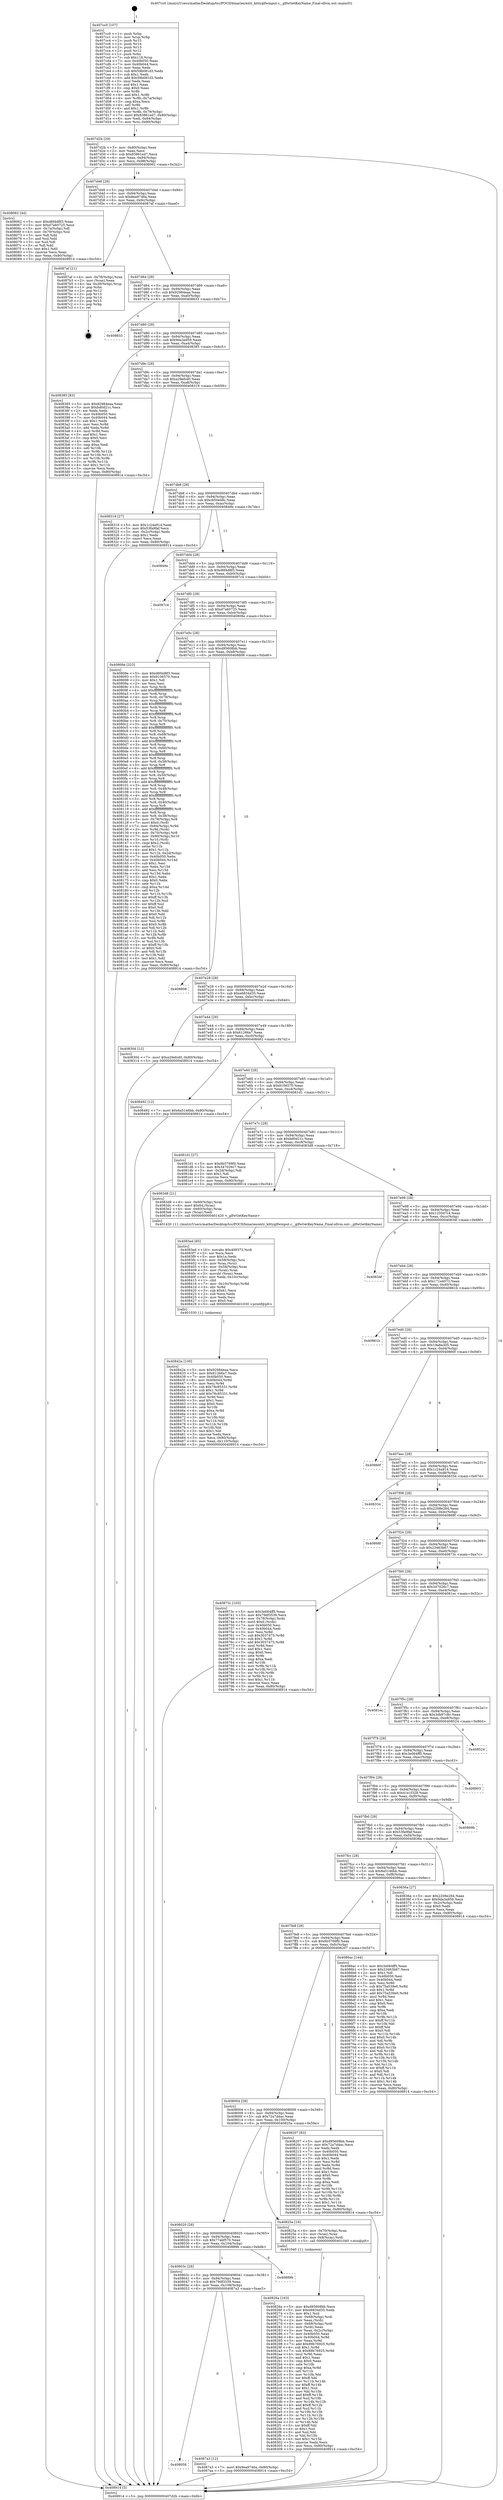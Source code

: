 digraph "0x407cc0" {
  label = "0x407cc0 (/mnt/c/Users/mathe/Desktop/tcc/POCII/binaries/extr_kittyglfwinput.c__glfwGetKeyName_Final-ollvm.out::main(0))"
  labelloc = "t"
  node[shape=record]

  Entry [label="",width=0.3,height=0.3,shape=circle,fillcolor=black,style=filled]
  "0x407d2b" [label="{
     0x407d2b [29]\l
     | [instrs]\l
     &nbsp;&nbsp;0x407d2b \<+3\>: mov -0x80(%rbp),%eax\l
     &nbsp;&nbsp;0x407d2e \<+2\>: mov %eax,%ecx\l
     &nbsp;&nbsp;0x407d30 \<+6\>: sub $0x83861ed7,%ecx\l
     &nbsp;&nbsp;0x407d36 \<+6\>: mov %eax,-0x94(%rbp)\l
     &nbsp;&nbsp;0x407d3c \<+6\>: mov %ecx,-0x98(%rbp)\l
     &nbsp;&nbsp;0x407d42 \<+6\>: je 0000000000408062 \<main+0x3a2\>\l
  }"]
  "0x408062" [label="{
     0x408062 [44]\l
     | [instrs]\l
     &nbsp;&nbsp;0x408062 \<+5\>: mov $0xd6f4d8f3,%eax\l
     &nbsp;&nbsp;0x408067 \<+5\>: mov $0xd7a60725,%ecx\l
     &nbsp;&nbsp;0x40806c \<+3\>: mov -0x7a(%rbp),%dl\l
     &nbsp;&nbsp;0x40806f \<+4\>: mov -0x79(%rbp),%sil\l
     &nbsp;&nbsp;0x408073 \<+3\>: mov %dl,%dil\l
     &nbsp;&nbsp;0x408076 \<+3\>: and %sil,%dil\l
     &nbsp;&nbsp;0x408079 \<+3\>: xor %sil,%dl\l
     &nbsp;&nbsp;0x40807c \<+3\>: or %dl,%dil\l
     &nbsp;&nbsp;0x40807f \<+4\>: test $0x1,%dil\l
     &nbsp;&nbsp;0x408083 \<+3\>: cmovne %ecx,%eax\l
     &nbsp;&nbsp;0x408086 \<+3\>: mov %eax,-0x80(%rbp)\l
     &nbsp;&nbsp;0x408089 \<+5\>: jmp 0000000000408914 \<main+0xc54\>\l
  }"]
  "0x407d48" [label="{
     0x407d48 [28]\l
     | [instrs]\l
     &nbsp;&nbsp;0x407d48 \<+5\>: jmp 0000000000407d4d \<main+0x8d\>\l
     &nbsp;&nbsp;0x407d4d \<+6\>: mov -0x94(%rbp),%eax\l
     &nbsp;&nbsp;0x407d53 \<+5\>: sub $0x8ea9746a,%eax\l
     &nbsp;&nbsp;0x407d58 \<+6\>: mov %eax,-0x9c(%rbp)\l
     &nbsp;&nbsp;0x407d5e \<+6\>: je 00000000004087af \<main+0xaef\>\l
  }"]
  "0x408914" [label="{
     0x408914 [5]\l
     | [instrs]\l
     &nbsp;&nbsp;0x408914 \<+5\>: jmp 0000000000407d2b \<main+0x6b\>\l
  }"]
  "0x407cc0" [label="{
     0x407cc0 [107]\l
     | [instrs]\l
     &nbsp;&nbsp;0x407cc0 \<+1\>: push %rbp\l
     &nbsp;&nbsp;0x407cc1 \<+3\>: mov %rsp,%rbp\l
     &nbsp;&nbsp;0x407cc4 \<+2\>: push %r15\l
     &nbsp;&nbsp;0x407cc6 \<+2\>: push %r14\l
     &nbsp;&nbsp;0x407cc8 \<+2\>: push %r13\l
     &nbsp;&nbsp;0x407cca \<+2\>: push %r12\l
     &nbsp;&nbsp;0x407ccc \<+1\>: push %rbx\l
     &nbsp;&nbsp;0x407ccd \<+7\>: sub $0x118,%rsp\l
     &nbsp;&nbsp;0x407cd4 \<+7\>: mov 0x40b050,%eax\l
     &nbsp;&nbsp;0x407cdb \<+7\>: mov 0x40b044,%ecx\l
     &nbsp;&nbsp;0x407ce2 \<+2\>: mov %eax,%edx\l
     &nbsp;&nbsp;0x407ce4 \<+6\>: sub $0x59b081d3,%edx\l
     &nbsp;&nbsp;0x407cea \<+3\>: sub $0x1,%edx\l
     &nbsp;&nbsp;0x407ced \<+6\>: add $0x59b081d3,%edx\l
     &nbsp;&nbsp;0x407cf3 \<+3\>: imul %edx,%eax\l
     &nbsp;&nbsp;0x407cf6 \<+3\>: and $0x1,%eax\l
     &nbsp;&nbsp;0x407cf9 \<+3\>: cmp $0x0,%eax\l
     &nbsp;&nbsp;0x407cfc \<+4\>: sete %r8b\l
     &nbsp;&nbsp;0x407d00 \<+4\>: and $0x1,%r8b\l
     &nbsp;&nbsp;0x407d04 \<+4\>: mov %r8b,-0x7a(%rbp)\l
     &nbsp;&nbsp;0x407d08 \<+3\>: cmp $0xa,%ecx\l
     &nbsp;&nbsp;0x407d0b \<+4\>: setl %r8b\l
     &nbsp;&nbsp;0x407d0f \<+4\>: and $0x1,%r8b\l
     &nbsp;&nbsp;0x407d13 \<+4\>: mov %r8b,-0x79(%rbp)\l
     &nbsp;&nbsp;0x407d17 \<+7\>: movl $0x83861ed7,-0x80(%rbp)\l
     &nbsp;&nbsp;0x407d1e \<+6\>: mov %edi,-0x84(%rbp)\l
     &nbsp;&nbsp;0x407d24 \<+7\>: mov %rsi,-0x90(%rbp)\l
  }"]
  Exit [label="",width=0.3,height=0.3,shape=circle,fillcolor=black,style=filled,peripheries=2]
  "0x4087af" [label="{
     0x4087af [21]\l
     | [instrs]\l
     &nbsp;&nbsp;0x4087af \<+4\>: mov -0x78(%rbp),%rax\l
     &nbsp;&nbsp;0x4087b3 \<+2\>: mov (%rax),%eax\l
     &nbsp;&nbsp;0x4087b5 \<+4\>: lea -0x28(%rbp),%rsp\l
     &nbsp;&nbsp;0x4087b9 \<+1\>: pop %rbx\l
     &nbsp;&nbsp;0x4087ba \<+2\>: pop %r12\l
     &nbsp;&nbsp;0x4087bc \<+2\>: pop %r13\l
     &nbsp;&nbsp;0x4087be \<+2\>: pop %r14\l
     &nbsp;&nbsp;0x4087c0 \<+2\>: pop %r15\l
     &nbsp;&nbsp;0x4087c2 \<+1\>: pop %rbp\l
     &nbsp;&nbsp;0x4087c3 \<+1\>: ret\l
  }"]
  "0x407d64" [label="{
     0x407d64 [28]\l
     | [instrs]\l
     &nbsp;&nbsp;0x407d64 \<+5\>: jmp 0000000000407d69 \<main+0xa9\>\l
     &nbsp;&nbsp;0x407d69 \<+6\>: mov -0x94(%rbp),%eax\l
     &nbsp;&nbsp;0x407d6f \<+5\>: sub $0x92984eaa,%eax\l
     &nbsp;&nbsp;0x407d74 \<+6\>: mov %eax,-0xa0(%rbp)\l
     &nbsp;&nbsp;0x407d7a \<+6\>: je 0000000000408833 \<main+0xb73\>\l
  }"]
  "0x408058" [label="{
     0x408058\l
  }", style=dashed]
  "0x408833" [label="{
     0x408833\l
  }", style=dashed]
  "0x407d80" [label="{
     0x407d80 [28]\l
     | [instrs]\l
     &nbsp;&nbsp;0x407d80 \<+5\>: jmp 0000000000407d85 \<main+0xc5\>\l
     &nbsp;&nbsp;0x407d85 \<+6\>: mov -0x94(%rbp),%eax\l
     &nbsp;&nbsp;0x407d8b \<+5\>: sub $0x9da3a959,%eax\l
     &nbsp;&nbsp;0x407d90 \<+6\>: mov %eax,-0xa4(%rbp)\l
     &nbsp;&nbsp;0x407d96 \<+6\>: je 0000000000408385 \<main+0x6c5\>\l
  }"]
  "0x4087a3" [label="{
     0x4087a3 [12]\l
     | [instrs]\l
     &nbsp;&nbsp;0x4087a3 \<+7\>: movl $0x8ea9746a,-0x80(%rbp)\l
     &nbsp;&nbsp;0x4087aa \<+5\>: jmp 0000000000408914 \<main+0xc54\>\l
  }"]
  "0x408385" [label="{
     0x408385 [83]\l
     | [instrs]\l
     &nbsp;&nbsp;0x408385 \<+5\>: mov $0x92984eaa,%eax\l
     &nbsp;&nbsp;0x40838a \<+5\>: mov $0xbd0d21c,%ecx\l
     &nbsp;&nbsp;0x40838f \<+2\>: xor %edx,%edx\l
     &nbsp;&nbsp;0x408391 \<+7\>: mov 0x40b050,%esi\l
     &nbsp;&nbsp;0x408398 \<+7\>: mov 0x40b044,%edi\l
     &nbsp;&nbsp;0x40839f \<+3\>: sub $0x1,%edx\l
     &nbsp;&nbsp;0x4083a2 \<+3\>: mov %esi,%r8d\l
     &nbsp;&nbsp;0x4083a5 \<+3\>: add %edx,%r8d\l
     &nbsp;&nbsp;0x4083a8 \<+4\>: imul %r8d,%esi\l
     &nbsp;&nbsp;0x4083ac \<+3\>: and $0x1,%esi\l
     &nbsp;&nbsp;0x4083af \<+3\>: cmp $0x0,%esi\l
     &nbsp;&nbsp;0x4083b2 \<+4\>: sete %r9b\l
     &nbsp;&nbsp;0x4083b6 \<+3\>: cmp $0xa,%edi\l
     &nbsp;&nbsp;0x4083b9 \<+4\>: setl %r10b\l
     &nbsp;&nbsp;0x4083bd \<+3\>: mov %r9b,%r11b\l
     &nbsp;&nbsp;0x4083c0 \<+3\>: and %r10b,%r11b\l
     &nbsp;&nbsp;0x4083c3 \<+3\>: xor %r10b,%r9b\l
     &nbsp;&nbsp;0x4083c6 \<+3\>: or %r9b,%r11b\l
     &nbsp;&nbsp;0x4083c9 \<+4\>: test $0x1,%r11b\l
     &nbsp;&nbsp;0x4083cd \<+3\>: cmovne %ecx,%eax\l
     &nbsp;&nbsp;0x4083d0 \<+3\>: mov %eax,-0x80(%rbp)\l
     &nbsp;&nbsp;0x4083d3 \<+5\>: jmp 0000000000408914 \<main+0xc54\>\l
  }"]
  "0x407d9c" [label="{
     0x407d9c [28]\l
     | [instrs]\l
     &nbsp;&nbsp;0x407d9c \<+5\>: jmp 0000000000407da1 \<main+0xe1\>\l
     &nbsp;&nbsp;0x407da1 \<+6\>: mov -0x94(%rbp),%eax\l
     &nbsp;&nbsp;0x407da7 \<+5\>: sub $0xa29efcd0,%eax\l
     &nbsp;&nbsp;0x407dac \<+6\>: mov %eax,-0xa8(%rbp)\l
     &nbsp;&nbsp;0x407db2 \<+6\>: je 0000000000408319 \<main+0x659\>\l
  }"]
  "0x40803c" [label="{
     0x40803c [28]\l
     | [instrs]\l
     &nbsp;&nbsp;0x40803c \<+5\>: jmp 0000000000408041 \<main+0x381\>\l
     &nbsp;&nbsp;0x408041 \<+6\>: mov -0x94(%rbp),%eax\l
     &nbsp;&nbsp;0x408047 \<+5\>: sub $0x79df3539,%eax\l
     &nbsp;&nbsp;0x40804c \<+6\>: mov %eax,-0x108(%rbp)\l
     &nbsp;&nbsp;0x408052 \<+6\>: je 00000000004087a3 \<main+0xae3\>\l
  }"]
  "0x408319" [label="{
     0x408319 [27]\l
     | [instrs]\l
     &nbsp;&nbsp;0x408319 \<+5\>: mov $0x1c24a914,%eax\l
     &nbsp;&nbsp;0x40831e \<+5\>: mov $0x53fa9faf,%ecx\l
     &nbsp;&nbsp;0x408323 \<+3\>: mov -0x2c(%rbp),%edx\l
     &nbsp;&nbsp;0x408326 \<+3\>: cmp $0x1,%edx\l
     &nbsp;&nbsp;0x408329 \<+3\>: cmovl %ecx,%eax\l
     &nbsp;&nbsp;0x40832c \<+3\>: mov %eax,-0x80(%rbp)\l
     &nbsp;&nbsp;0x40832f \<+5\>: jmp 0000000000408914 \<main+0xc54\>\l
  }"]
  "0x407db8" [label="{
     0x407db8 [28]\l
     | [instrs]\l
     &nbsp;&nbsp;0x407db8 \<+5\>: jmp 0000000000407dbd \<main+0xfd\>\l
     &nbsp;&nbsp;0x407dbd \<+6\>: mov -0x94(%rbp),%eax\l
     &nbsp;&nbsp;0x407dc3 \<+5\>: sub $0xcb50e48c,%eax\l
     &nbsp;&nbsp;0x407dc8 \<+6\>: mov %eax,-0xac(%rbp)\l
     &nbsp;&nbsp;0x407dce \<+6\>: je 000000000040849e \<main+0x7de\>\l
  }"]
  "0x40889b" [label="{
     0x40889b\l
  }", style=dashed]
  "0x40849e" [label="{
     0x40849e\l
  }", style=dashed]
  "0x407dd4" [label="{
     0x407dd4 [28]\l
     | [instrs]\l
     &nbsp;&nbsp;0x407dd4 \<+5\>: jmp 0000000000407dd9 \<main+0x119\>\l
     &nbsp;&nbsp;0x407dd9 \<+6\>: mov -0x94(%rbp),%eax\l
     &nbsp;&nbsp;0x407ddf \<+5\>: sub $0xd6f4d8f3,%eax\l
     &nbsp;&nbsp;0x407de4 \<+6\>: mov %eax,-0xb0(%rbp)\l
     &nbsp;&nbsp;0x407dea \<+6\>: je 00000000004087c4 \<main+0xb04\>\l
  }"]
  "0x40842e" [label="{
     0x40842e [100]\l
     | [instrs]\l
     &nbsp;&nbsp;0x40842e \<+5\>: mov $0x92984eaa,%ecx\l
     &nbsp;&nbsp;0x408433 \<+5\>: mov $0x61266a7,%edx\l
     &nbsp;&nbsp;0x408438 \<+7\>: mov 0x40b050,%esi\l
     &nbsp;&nbsp;0x40843f \<+8\>: mov 0x40b044,%r8d\l
     &nbsp;&nbsp;0x408447 \<+3\>: mov %esi,%r9d\l
     &nbsp;&nbsp;0x40844a \<+7\>: sub $0x78c85331,%r9d\l
     &nbsp;&nbsp;0x408451 \<+4\>: sub $0x1,%r9d\l
     &nbsp;&nbsp;0x408455 \<+7\>: add $0x78c85331,%r9d\l
     &nbsp;&nbsp;0x40845c \<+4\>: imul %r9d,%esi\l
     &nbsp;&nbsp;0x408460 \<+3\>: and $0x1,%esi\l
     &nbsp;&nbsp;0x408463 \<+3\>: cmp $0x0,%esi\l
     &nbsp;&nbsp;0x408466 \<+4\>: sete %r10b\l
     &nbsp;&nbsp;0x40846a \<+4\>: cmp $0xa,%r8d\l
     &nbsp;&nbsp;0x40846e \<+4\>: setl %r11b\l
     &nbsp;&nbsp;0x408472 \<+3\>: mov %r10b,%bl\l
     &nbsp;&nbsp;0x408475 \<+3\>: and %r11b,%bl\l
     &nbsp;&nbsp;0x408478 \<+3\>: xor %r11b,%r10b\l
     &nbsp;&nbsp;0x40847b \<+3\>: or %r10b,%bl\l
     &nbsp;&nbsp;0x40847e \<+3\>: test $0x1,%bl\l
     &nbsp;&nbsp;0x408481 \<+3\>: cmovne %edx,%ecx\l
     &nbsp;&nbsp;0x408484 \<+3\>: mov %ecx,-0x80(%rbp)\l
     &nbsp;&nbsp;0x408487 \<+6\>: mov %eax,-0x110(%rbp)\l
     &nbsp;&nbsp;0x40848d \<+5\>: jmp 0000000000408914 \<main+0xc54\>\l
  }"]
  "0x4087c4" [label="{
     0x4087c4\l
  }", style=dashed]
  "0x407df0" [label="{
     0x407df0 [28]\l
     | [instrs]\l
     &nbsp;&nbsp;0x407df0 \<+5\>: jmp 0000000000407df5 \<main+0x135\>\l
     &nbsp;&nbsp;0x407df5 \<+6\>: mov -0x94(%rbp),%eax\l
     &nbsp;&nbsp;0x407dfb \<+5\>: sub $0xd7a60725,%eax\l
     &nbsp;&nbsp;0x407e00 \<+6\>: mov %eax,-0xb4(%rbp)\l
     &nbsp;&nbsp;0x407e06 \<+6\>: je 000000000040808e \<main+0x3ce\>\l
  }"]
  "0x4083ed" [label="{
     0x4083ed [65]\l
     | [instrs]\l
     &nbsp;&nbsp;0x4083ed \<+10\>: movabs $0x409373,%rdi\l
     &nbsp;&nbsp;0x4083f7 \<+2\>: xor %ecx,%ecx\l
     &nbsp;&nbsp;0x4083f9 \<+5\>: mov $0x1a,%edx\l
     &nbsp;&nbsp;0x4083fe \<+4\>: mov -0x58(%rbp),%rsi\l
     &nbsp;&nbsp;0x408402 \<+3\>: mov %rax,(%rsi)\l
     &nbsp;&nbsp;0x408405 \<+4\>: mov -0x58(%rbp),%rax\l
     &nbsp;&nbsp;0x408409 \<+3\>: mov (%rax),%rax\l
     &nbsp;&nbsp;0x40840c \<+3\>: movsbl (%rax),%eax\l
     &nbsp;&nbsp;0x40840f \<+6\>: mov %edx,-0x10c(%rbp)\l
     &nbsp;&nbsp;0x408415 \<+1\>: cltd\l
     &nbsp;&nbsp;0x408416 \<+7\>: mov -0x10c(%rbp),%r8d\l
     &nbsp;&nbsp;0x40841d \<+3\>: idiv %r8d\l
     &nbsp;&nbsp;0x408420 \<+3\>: sub $0x61,%ecx\l
     &nbsp;&nbsp;0x408423 \<+2\>: sub %ecx,%edx\l
     &nbsp;&nbsp;0x408425 \<+2\>: mov %edx,%esi\l
     &nbsp;&nbsp;0x408427 \<+2\>: mov $0x0,%al\l
     &nbsp;&nbsp;0x408429 \<+5\>: call 0000000000401030 \<printf@plt\>\l
     | [calls]\l
     &nbsp;&nbsp;0x401030 \{1\} (unknown)\l
  }"]
  "0x40808e" [label="{
     0x40808e [323]\l
     | [instrs]\l
     &nbsp;&nbsp;0x40808e \<+5\>: mov $0xd6f4d8f3,%eax\l
     &nbsp;&nbsp;0x408093 \<+5\>: mov $0x9106570,%ecx\l
     &nbsp;&nbsp;0x408098 \<+2\>: mov $0x1,%dl\l
     &nbsp;&nbsp;0x40809a \<+2\>: xor %esi,%esi\l
     &nbsp;&nbsp;0x40809c \<+3\>: mov %rsp,%rdi\l
     &nbsp;&nbsp;0x40809f \<+4\>: add $0xfffffffffffffff0,%rdi\l
     &nbsp;&nbsp;0x4080a3 \<+3\>: mov %rdi,%rsp\l
     &nbsp;&nbsp;0x4080a6 \<+4\>: mov %rdi,-0x78(%rbp)\l
     &nbsp;&nbsp;0x4080aa \<+3\>: mov %rsp,%rdi\l
     &nbsp;&nbsp;0x4080ad \<+4\>: add $0xfffffffffffffff0,%rdi\l
     &nbsp;&nbsp;0x4080b1 \<+3\>: mov %rdi,%rsp\l
     &nbsp;&nbsp;0x4080b4 \<+3\>: mov %rsp,%r8\l
     &nbsp;&nbsp;0x4080b7 \<+4\>: add $0xfffffffffffffff0,%r8\l
     &nbsp;&nbsp;0x4080bb \<+3\>: mov %r8,%rsp\l
     &nbsp;&nbsp;0x4080be \<+4\>: mov %r8,-0x70(%rbp)\l
     &nbsp;&nbsp;0x4080c2 \<+3\>: mov %rsp,%r8\l
     &nbsp;&nbsp;0x4080c5 \<+4\>: add $0xfffffffffffffff0,%r8\l
     &nbsp;&nbsp;0x4080c9 \<+3\>: mov %r8,%rsp\l
     &nbsp;&nbsp;0x4080cc \<+4\>: mov %r8,-0x68(%rbp)\l
     &nbsp;&nbsp;0x4080d0 \<+3\>: mov %rsp,%r8\l
     &nbsp;&nbsp;0x4080d3 \<+4\>: add $0xfffffffffffffff0,%r8\l
     &nbsp;&nbsp;0x4080d7 \<+3\>: mov %r8,%rsp\l
     &nbsp;&nbsp;0x4080da \<+4\>: mov %r8,-0x60(%rbp)\l
     &nbsp;&nbsp;0x4080de \<+3\>: mov %rsp,%r8\l
     &nbsp;&nbsp;0x4080e1 \<+4\>: add $0xfffffffffffffff0,%r8\l
     &nbsp;&nbsp;0x4080e5 \<+3\>: mov %r8,%rsp\l
     &nbsp;&nbsp;0x4080e8 \<+4\>: mov %r8,-0x58(%rbp)\l
     &nbsp;&nbsp;0x4080ec \<+3\>: mov %rsp,%r8\l
     &nbsp;&nbsp;0x4080ef \<+4\>: add $0xfffffffffffffff0,%r8\l
     &nbsp;&nbsp;0x4080f3 \<+3\>: mov %r8,%rsp\l
     &nbsp;&nbsp;0x4080f6 \<+4\>: mov %r8,-0x50(%rbp)\l
     &nbsp;&nbsp;0x4080fa \<+3\>: mov %rsp,%r8\l
     &nbsp;&nbsp;0x4080fd \<+4\>: add $0xfffffffffffffff0,%r8\l
     &nbsp;&nbsp;0x408101 \<+3\>: mov %r8,%rsp\l
     &nbsp;&nbsp;0x408104 \<+4\>: mov %r8,-0x48(%rbp)\l
     &nbsp;&nbsp;0x408108 \<+3\>: mov %rsp,%r8\l
     &nbsp;&nbsp;0x40810b \<+4\>: add $0xfffffffffffffff0,%r8\l
     &nbsp;&nbsp;0x40810f \<+3\>: mov %r8,%rsp\l
     &nbsp;&nbsp;0x408112 \<+4\>: mov %r8,-0x40(%rbp)\l
     &nbsp;&nbsp;0x408116 \<+3\>: mov %rsp,%r8\l
     &nbsp;&nbsp;0x408119 \<+4\>: add $0xfffffffffffffff0,%r8\l
     &nbsp;&nbsp;0x40811d \<+3\>: mov %r8,%rsp\l
     &nbsp;&nbsp;0x408120 \<+4\>: mov %r8,-0x38(%rbp)\l
     &nbsp;&nbsp;0x408124 \<+4\>: mov -0x78(%rbp),%r8\l
     &nbsp;&nbsp;0x408128 \<+7\>: movl $0x0,(%r8)\l
     &nbsp;&nbsp;0x40812f \<+7\>: mov -0x84(%rbp),%r9d\l
     &nbsp;&nbsp;0x408136 \<+3\>: mov %r9d,(%rdi)\l
     &nbsp;&nbsp;0x408139 \<+4\>: mov -0x70(%rbp),%r8\l
     &nbsp;&nbsp;0x40813d \<+7\>: mov -0x90(%rbp),%r10\l
     &nbsp;&nbsp;0x408144 \<+3\>: mov %r10,(%r8)\l
     &nbsp;&nbsp;0x408147 \<+3\>: cmpl $0x2,(%rdi)\l
     &nbsp;&nbsp;0x40814a \<+4\>: setne %r11b\l
     &nbsp;&nbsp;0x40814e \<+4\>: and $0x1,%r11b\l
     &nbsp;&nbsp;0x408152 \<+4\>: mov %r11b,-0x2d(%rbp)\l
     &nbsp;&nbsp;0x408156 \<+7\>: mov 0x40b050,%ebx\l
     &nbsp;&nbsp;0x40815d \<+8\>: mov 0x40b044,%r14d\l
     &nbsp;&nbsp;0x408165 \<+3\>: sub $0x1,%esi\l
     &nbsp;&nbsp;0x408168 \<+3\>: mov %ebx,%r15d\l
     &nbsp;&nbsp;0x40816b \<+3\>: add %esi,%r15d\l
     &nbsp;&nbsp;0x40816e \<+4\>: imul %r15d,%ebx\l
     &nbsp;&nbsp;0x408172 \<+3\>: and $0x1,%ebx\l
     &nbsp;&nbsp;0x408175 \<+3\>: cmp $0x0,%ebx\l
     &nbsp;&nbsp;0x408178 \<+4\>: sete %r11b\l
     &nbsp;&nbsp;0x40817c \<+4\>: cmp $0xa,%r14d\l
     &nbsp;&nbsp;0x408180 \<+4\>: setl %r12b\l
     &nbsp;&nbsp;0x408184 \<+3\>: mov %r11b,%r13b\l
     &nbsp;&nbsp;0x408187 \<+4\>: xor $0xff,%r13b\l
     &nbsp;&nbsp;0x40818b \<+3\>: mov %r12b,%sil\l
     &nbsp;&nbsp;0x40818e \<+4\>: xor $0xff,%sil\l
     &nbsp;&nbsp;0x408192 \<+3\>: xor $0x0,%dl\l
     &nbsp;&nbsp;0x408195 \<+3\>: mov %r13b,%dil\l
     &nbsp;&nbsp;0x408198 \<+4\>: and $0x0,%dil\l
     &nbsp;&nbsp;0x40819c \<+3\>: and %dl,%r11b\l
     &nbsp;&nbsp;0x40819f \<+3\>: mov %sil,%r8b\l
     &nbsp;&nbsp;0x4081a2 \<+4\>: and $0x0,%r8b\l
     &nbsp;&nbsp;0x4081a6 \<+3\>: and %dl,%r12b\l
     &nbsp;&nbsp;0x4081a9 \<+3\>: or %r11b,%dil\l
     &nbsp;&nbsp;0x4081ac \<+3\>: or %r12b,%r8b\l
     &nbsp;&nbsp;0x4081af \<+3\>: xor %r8b,%dil\l
     &nbsp;&nbsp;0x4081b2 \<+3\>: or %sil,%r13b\l
     &nbsp;&nbsp;0x4081b5 \<+4\>: xor $0xff,%r13b\l
     &nbsp;&nbsp;0x4081b9 \<+3\>: or $0x0,%dl\l
     &nbsp;&nbsp;0x4081bc \<+3\>: and %dl,%r13b\l
     &nbsp;&nbsp;0x4081bf \<+3\>: or %r13b,%dil\l
     &nbsp;&nbsp;0x4081c2 \<+4\>: test $0x1,%dil\l
     &nbsp;&nbsp;0x4081c6 \<+3\>: cmovne %ecx,%eax\l
     &nbsp;&nbsp;0x4081c9 \<+3\>: mov %eax,-0x80(%rbp)\l
     &nbsp;&nbsp;0x4081cc \<+5\>: jmp 0000000000408914 \<main+0xc54\>\l
  }"]
  "0x407e0c" [label="{
     0x407e0c [28]\l
     | [instrs]\l
     &nbsp;&nbsp;0x407e0c \<+5\>: jmp 0000000000407e11 \<main+0x151\>\l
     &nbsp;&nbsp;0x407e11 \<+6\>: mov -0x94(%rbp),%eax\l
     &nbsp;&nbsp;0x407e17 \<+5\>: sub $0xd95608bb,%eax\l
     &nbsp;&nbsp;0x407e1c \<+6\>: mov %eax,-0xb8(%rbp)\l
     &nbsp;&nbsp;0x407e22 \<+6\>: je 0000000000408806 \<main+0xb46\>\l
  }"]
  "0x40826a" [label="{
     0x40826a [163]\l
     | [instrs]\l
     &nbsp;&nbsp;0x40826a \<+5\>: mov $0xd95608bb,%ecx\l
     &nbsp;&nbsp;0x40826f \<+5\>: mov $0xe6834d35,%edx\l
     &nbsp;&nbsp;0x408274 \<+3\>: mov $0x1,%sil\l
     &nbsp;&nbsp;0x408277 \<+4\>: mov -0x68(%rbp),%rdi\l
     &nbsp;&nbsp;0x40827b \<+2\>: mov %eax,(%rdi)\l
     &nbsp;&nbsp;0x40827d \<+4\>: mov -0x68(%rbp),%rdi\l
     &nbsp;&nbsp;0x408281 \<+2\>: mov (%rdi),%eax\l
     &nbsp;&nbsp;0x408283 \<+3\>: mov %eax,-0x2c(%rbp)\l
     &nbsp;&nbsp;0x408286 \<+7\>: mov 0x40b050,%eax\l
     &nbsp;&nbsp;0x40828d \<+8\>: mov 0x40b044,%r8d\l
     &nbsp;&nbsp;0x408295 \<+3\>: mov %eax,%r9d\l
     &nbsp;&nbsp;0x408298 \<+7\>: add $0x89b76925,%r9d\l
     &nbsp;&nbsp;0x40829f \<+4\>: sub $0x1,%r9d\l
     &nbsp;&nbsp;0x4082a3 \<+7\>: sub $0x89b76925,%r9d\l
     &nbsp;&nbsp;0x4082aa \<+4\>: imul %r9d,%eax\l
     &nbsp;&nbsp;0x4082ae \<+3\>: and $0x1,%eax\l
     &nbsp;&nbsp;0x4082b1 \<+3\>: cmp $0x0,%eax\l
     &nbsp;&nbsp;0x4082b4 \<+4\>: sete %r10b\l
     &nbsp;&nbsp;0x4082b8 \<+4\>: cmp $0xa,%r8d\l
     &nbsp;&nbsp;0x4082bc \<+4\>: setl %r11b\l
     &nbsp;&nbsp;0x4082c0 \<+3\>: mov %r10b,%bl\l
     &nbsp;&nbsp;0x4082c3 \<+3\>: xor $0xff,%bl\l
     &nbsp;&nbsp;0x4082c6 \<+3\>: mov %r11b,%r14b\l
     &nbsp;&nbsp;0x4082c9 \<+4\>: xor $0xff,%r14b\l
     &nbsp;&nbsp;0x4082cd \<+4\>: xor $0x1,%sil\l
     &nbsp;&nbsp;0x4082d1 \<+3\>: mov %bl,%r15b\l
     &nbsp;&nbsp;0x4082d4 \<+4\>: and $0xff,%r15b\l
     &nbsp;&nbsp;0x4082d8 \<+3\>: and %sil,%r10b\l
     &nbsp;&nbsp;0x4082db \<+3\>: mov %r14b,%r12b\l
     &nbsp;&nbsp;0x4082de \<+4\>: and $0xff,%r12b\l
     &nbsp;&nbsp;0x4082e2 \<+3\>: and %sil,%r11b\l
     &nbsp;&nbsp;0x4082e5 \<+3\>: or %r10b,%r15b\l
     &nbsp;&nbsp;0x4082e8 \<+3\>: or %r11b,%r12b\l
     &nbsp;&nbsp;0x4082eb \<+3\>: xor %r12b,%r15b\l
     &nbsp;&nbsp;0x4082ee \<+3\>: or %r14b,%bl\l
     &nbsp;&nbsp;0x4082f1 \<+3\>: xor $0xff,%bl\l
     &nbsp;&nbsp;0x4082f4 \<+4\>: or $0x1,%sil\l
     &nbsp;&nbsp;0x4082f8 \<+3\>: and %sil,%bl\l
     &nbsp;&nbsp;0x4082fb \<+3\>: or %bl,%r15b\l
     &nbsp;&nbsp;0x4082fe \<+4\>: test $0x1,%r15b\l
     &nbsp;&nbsp;0x408302 \<+3\>: cmovne %edx,%ecx\l
     &nbsp;&nbsp;0x408305 \<+3\>: mov %ecx,-0x80(%rbp)\l
     &nbsp;&nbsp;0x408308 \<+5\>: jmp 0000000000408914 \<main+0xc54\>\l
  }"]
  "0x408020" [label="{
     0x408020 [28]\l
     | [instrs]\l
     &nbsp;&nbsp;0x408020 \<+5\>: jmp 0000000000408025 \<main+0x365\>\l
     &nbsp;&nbsp;0x408025 \<+6\>: mov -0x94(%rbp),%eax\l
     &nbsp;&nbsp;0x40802b \<+5\>: sub $0x77abf570,%eax\l
     &nbsp;&nbsp;0x408030 \<+6\>: mov %eax,-0x104(%rbp)\l
     &nbsp;&nbsp;0x408036 \<+6\>: je 000000000040889b \<main+0xbdb\>\l
  }"]
  "0x408806" [label="{
     0x408806\l
  }", style=dashed]
  "0x407e28" [label="{
     0x407e28 [28]\l
     | [instrs]\l
     &nbsp;&nbsp;0x407e28 \<+5\>: jmp 0000000000407e2d \<main+0x16d\>\l
     &nbsp;&nbsp;0x407e2d \<+6\>: mov -0x94(%rbp),%eax\l
     &nbsp;&nbsp;0x407e33 \<+5\>: sub $0xe6834d35,%eax\l
     &nbsp;&nbsp;0x407e38 \<+6\>: mov %eax,-0xbc(%rbp)\l
     &nbsp;&nbsp;0x407e3e \<+6\>: je 000000000040830d \<main+0x64d\>\l
  }"]
  "0x40825a" [label="{
     0x40825a [16]\l
     | [instrs]\l
     &nbsp;&nbsp;0x40825a \<+4\>: mov -0x70(%rbp),%rax\l
     &nbsp;&nbsp;0x40825e \<+3\>: mov (%rax),%rax\l
     &nbsp;&nbsp;0x408261 \<+4\>: mov 0x8(%rax),%rdi\l
     &nbsp;&nbsp;0x408265 \<+5\>: call 0000000000401040 \<atoi@plt\>\l
     | [calls]\l
     &nbsp;&nbsp;0x401040 \{1\} (unknown)\l
  }"]
  "0x40830d" [label="{
     0x40830d [12]\l
     | [instrs]\l
     &nbsp;&nbsp;0x40830d \<+7\>: movl $0xa29efcd0,-0x80(%rbp)\l
     &nbsp;&nbsp;0x408314 \<+5\>: jmp 0000000000408914 \<main+0xc54\>\l
  }"]
  "0x407e44" [label="{
     0x407e44 [28]\l
     | [instrs]\l
     &nbsp;&nbsp;0x407e44 \<+5\>: jmp 0000000000407e49 \<main+0x189\>\l
     &nbsp;&nbsp;0x407e49 \<+6\>: mov -0x94(%rbp),%eax\l
     &nbsp;&nbsp;0x407e4f \<+5\>: sub $0x61266a7,%eax\l
     &nbsp;&nbsp;0x407e54 \<+6\>: mov %eax,-0xc0(%rbp)\l
     &nbsp;&nbsp;0x407e5a \<+6\>: je 0000000000408492 \<main+0x7d2\>\l
  }"]
  "0x408004" [label="{
     0x408004 [28]\l
     | [instrs]\l
     &nbsp;&nbsp;0x408004 \<+5\>: jmp 0000000000408009 \<main+0x349\>\l
     &nbsp;&nbsp;0x408009 \<+6\>: mov -0x94(%rbp),%eax\l
     &nbsp;&nbsp;0x40800f \<+5\>: sub $0x72a7d4ac,%eax\l
     &nbsp;&nbsp;0x408014 \<+6\>: mov %eax,-0x100(%rbp)\l
     &nbsp;&nbsp;0x40801a \<+6\>: je 000000000040825a \<main+0x59a\>\l
  }"]
  "0x408492" [label="{
     0x408492 [12]\l
     | [instrs]\l
     &nbsp;&nbsp;0x408492 \<+7\>: movl $0x6a5146bb,-0x80(%rbp)\l
     &nbsp;&nbsp;0x408499 \<+5\>: jmp 0000000000408914 \<main+0xc54\>\l
  }"]
  "0x407e60" [label="{
     0x407e60 [28]\l
     | [instrs]\l
     &nbsp;&nbsp;0x407e60 \<+5\>: jmp 0000000000407e65 \<main+0x1a5\>\l
     &nbsp;&nbsp;0x407e65 \<+6\>: mov -0x94(%rbp),%eax\l
     &nbsp;&nbsp;0x407e6b \<+5\>: sub $0x9106570,%eax\l
     &nbsp;&nbsp;0x407e70 \<+6\>: mov %eax,-0xc4(%rbp)\l
     &nbsp;&nbsp;0x407e76 \<+6\>: je 00000000004081d1 \<main+0x511\>\l
  }"]
  "0x408207" [label="{
     0x408207 [83]\l
     | [instrs]\l
     &nbsp;&nbsp;0x408207 \<+5\>: mov $0xd95608bb,%eax\l
     &nbsp;&nbsp;0x40820c \<+5\>: mov $0x72a7d4ac,%ecx\l
     &nbsp;&nbsp;0x408211 \<+2\>: xor %edx,%edx\l
     &nbsp;&nbsp;0x408213 \<+7\>: mov 0x40b050,%esi\l
     &nbsp;&nbsp;0x40821a \<+7\>: mov 0x40b044,%edi\l
     &nbsp;&nbsp;0x408221 \<+3\>: sub $0x1,%edx\l
     &nbsp;&nbsp;0x408224 \<+3\>: mov %esi,%r8d\l
     &nbsp;&nbsp;0x408227 \<+3\>: add %edx,%r8d\l
     &nbsp;&nbsp;0x40822a \<+4\>: imul %r8d,%esi\l
     &nbsp;&nbsp;0x40822e \<+3\>: and $0x1,%esi\l
     &nbsp;&nbsp;0x408231 \<+3\>: cmp $0x0,%esi\l
     &nbsp;&nbsp;0x408234 \<+4\>: sete %r9b\l
     &nbsp;&nbsp;0x408238 \<+3\>: cmp $0xa,%edi\l
     &nbsp;&nbsp;0x40823b \<+4\>: setl %r10b\l
     &nbsp;&nbsp;0x40823f \<+3\>: mov %r9b,%r11b\l
     &nbsp;&nbsp;0x408242 \<+3\>: and %r10b,%r11b\l
     &nbsp;&nbsp;0x408245 \<+3\>: xor %r10b,%r9b\l
     &nbsp;&nbsp;0x408248 \<+3\>: or %r9b,%r11b\l
     &nbsp;&nbsp;0x40824b \<+4\>: test $0x1,%r11b\l
     &nbsp;&nbsp;0x40824f \<+3\>: cmovne %ecx,%eax\l
     &nbsp;&nbsp;0x408252 \<+3\>: mov %eax,-0x80(%rbp)\l
     &nbsp;&nbsp;0x408255 \<+5\>: jmp 0000000000408914 \<main+0xc54\>\l
  }"]
  "0x4081d1" [label="{
     0x4081d1 [27]\l
     | [instrs]\l
     &nbsp;&nbsp;0x4081d1 \<+5\>: mov $0x6b5769f0,%eax\l
     &nbsp;&nbsp;0x4081d6 \<+5\>: mov $0x347026c7,%ecx\l
     &nbsp;&nbsp;0x4081db \<+3\>: mov -0x2d(%rbp),%dl\l
     &nbsp;&nbsp;0x4081de \<+3\>: test $0x1,%dl\l
     &nbsp;&nbsp;0x4081e1 \<+3\>: cmovne %ecx,%eax\l
     &nbsp;&nbsp;0x4081e4 \<+3\>: mov %eax,-0x80(%rbp)\l
     &nbsp;&nbsp;0x4081e7 \<+5\>: jmp 0000000000408914 \<main+0xc54\>\l
  }"]
  "0x407e7c" [label="{
     0x407e7c [28]\l
     | [instrs]\l
     &nbsp;&nbsp;0x407e7c \<+5\>: jmp 0000000000407e81 \<main+0x1c1\>\l
     &nbsp;&nbsp;0x407e81 \<+6\>: mov -0x94(%rbp),%eax\l
     &nbsp;&nbsp;0x407e87 \<+5\>: sub $0xbd0d21c,%eax\l
     &nbsp;&nbsp;0x407e8c \<+6\>: mov %eax,-0xc8(%rbp)\l
     &nbsp;&nbsp;0x407e92 \<+6\>: je 00000000004083d8 \<main+0x718\>\l
  }"]
  "0x407fe8" [label="{
     0x407fe8 [28]\l
     | [instrs]\l
     &nbsp;&nbsp;0x407fe8 \<+5\>: jmp 0000000000407fed \<main+0x32d\>\l
     &nbsp;&nbsp;0x407fed \<+6\>: mov -0x94(%rbp),%eax\l
     &nbsp;&nbsp;0x407ff3 \<+5\>: sub $0x6b5769f0,%eax\l
     &nbsp;&nbsp;0x407ff8 \<+6\>: mov %eax,-0xfc(%rbp)\l
     &nbsp;&nbsp;0x407ffe \<+6\>: je 0000000000408207 \<main+0x547\>\l
  }"]
  "0x4083d8" [label="{
     0x4083d8 [21]\l
     | [instrs]\l
     &nbsp;&nbsp;0x4083d8 \<+4\>: mov -0x60(%rbp),%rax\l
     &nbsp;&nbsp;0x4083dc \<+6\>: movl $0x64,(%rax)\l
     &nbsp;&nbsp;0x4083e2 \<+4\>: mov -0x60(%rbp),%rax\l
     &nbsp;&nbsp;0x4083e6 \<+2\>: mov (%rax),%edi\l
     &nbsp;&nbsp;0x4083e8 \<+5\>: call 0000000000401420 \<_glfwGetKeyName\>\l
     | [calls]\l
     &nbsp;&nbsp;0x401420 \{1\} (/mnt/c/Users/mathe/Desktop/tcc/POCII/binaries/extr_kittyglfwinput.c__glfwGetKeyName_Final-ollvm.out::_glfwGetKeyName)\l
  }"]
  "0x407e98" [label="{
     0x407e98 [28]\l
     | [instrs]\l
     &nbsp;&nbsp;0x407e98 \<+5\>: jmp 0000000000407e9d \<main+0x1dd\>\l
     &nbsp;&nbsp;0x407e9d \<+6\>: mov -0x94(%rbp),%eax\l
     &nbsp;&nbsp;0x407ea3 \<+5\>: sub $0x1235d7c4,%eax\l
     &nbsp;&nbsp;0x407ea8 \<+6\>: mov %eax,-0xcc(%rbp)\l
     &nbsp;&nbsp;0x407eae \<+6\>: je 000000000040834f \<main+0x68f\>\l
  }"]
  "0x4086ac" [label="{
     0x4086ac [144]\l
     | [instrs]\l
     &nbsp;&nbsp;0x4086ac \<+5\>: mov $0x3e064ff5,%eax\l
     &nbsp;&nbsp;0x4086b1 \<+5\>: mov $0x23463b67,%ecx\l
     &nbsp;&nbsp;0x4086b6 \<+2\>: mov $0x1,%dl\l
     &nbsp;&nbsp;0x4086b8 \<+7\>: mov 0x40b050,%esi\l
     &nbsp;&nbsp;0x4086bf \<+7\>: mov 0x40b044,%edi\l
     &nbsp;&nbsp;0x4086c6 \<+3\>: mov %esi,%r8d\l
     &nbsp;&nbsp;0x4086c9 \<+7\>: sub $0x75a539e0,%r8d\l
     &nbsp;&nbsp;0x4086d0 \<+4\>: sub $0x1,%r8d\l
     &nbsp;&nbsp;0x4086d4 \<+7\>: add $0x75a539e0,%r8d\l
     &nbsp;&nbsp;0x4086db \<+4\>: imul %r8d,%esi\l
     &nbsp;&nbsp;0x4086df \<+3\>: and $0x1,%esi\l
     &nbsp;&nbsp;0x4086e2 \<+3\>: cmp $0x0,%esi\l
     &nbsp;&nbsp;0x4086e5 \<+4\>: sete %r9b\l
     &nbsp;&nbsp;0x4086e9 \<+3\>: cmp $0xa,%edi\l
     &nbsp;&nbsp;0x4086ec \<+4\>: setl %r10b\l
     &nbsp;&nbsp;0x4086f0 \<+3\>: mov %r9b,%r11b\l
     &nbsp;&nbsp;0x4086f3 \<+4\>: xor $0xff,%r11b\l
     &nbsp;&nbsp;0x4086f7 \<+3\>: mov %r10b,%bl\l
     &nbsp;&nbsp;0x4086fa \<+3\>: xor $0xff,%bl\l
     &nbsp;&nbsp;0x4086fd \<+3\>: xor $0x0,%dl\l
     &nbsp;&nbsp;0x408700 \<+3\>: mov %r11b,%r14b\l
     &nbsp;&nbsp;0x408703 \<+4\>: and $0x0,%r14b\l
     &nbsp;&nbsp;0x408707 \<+3\>: and %dl,%r9b\l
     &nbsp;&nbsp;0x40870a \<+3\>: mov %bl,%r15b\l
     &nbsp;&nbsp;0x40870d \<+4\>: and $0x0,%r15b\l
     &nbsp;&nbsp;0x408711 \<+3\>: and %dl,%r10b\l
     &nbsp;&nbsp;0x408714 \<+3\>: or %r9b,%r14b\l
     &nbsp;&nbsp;0x408717 \<+3\>: or %r10b,%r15b\l
     &nbsp;&nbsp;0x40871a \<+3\>: xor %r15b,%r14b\l
     &nbsp;&nbsp;0x40871d \<+3\>: or %bl,%r11b\l
     &nbsp;&nbsp;0x408720 \<+4\>: xor $0xff,%r11b\l
     &nbsp;&nbsp;0x408724 \<+3\>: or $0x0,%dl\l
     &nbsp;&nbsp;0x408727 \<+3\>: and %dl,%r11b\l
     &nbsp;&nbsp;0x40872a \<+3\>: or %r11b,%r14b\l
     &nbsp;&nbsp;0x40872d \<+4\>: test $0x1,%r14b\l
     &nbsp;&nbsp;0x408731 \<+3\>: cmovne %ecx,%eax\l
     &nbsp;&nbsp;0x408734 \<+3\>: mov %eax,-0x80(%rbp)\l
     &nbsp;&nbsp;0x408737 \<+5\>: jmp 0000000000408914 \<main+0xc54\>\l
  }"]
  "0x40834f" [label="{
     0x40834f\l
  }", style=dashed]
  "0x407eb4" [label="{
     0x407eb4 [28]\l
     | [instrs]\l
     &nbsp;&nbsp;0x407eb4 \<+5\>: jmp 0000000000407eb9 \<main+0x1f9\>\l
     &nbsp;&nbsp;0x407eb9 \<+6\>: mov -0x94(%rbp),%eax\l
     &nbsp;&nbsp;0x407ebf \<+5\>: sub $0x171e4073,%eax\l
     &nbsp;&nbsp;0x407ec4 \<+6\>: mov %eax,-0xd0(%rbp)\l
     &nbsp;&nbsp;0x407eca \<+6\>: je 000000000040861b \<main+0x95b\>\l
  }"]
  "0x407fcc" [label="{
     0x407fcc [28]\l
     | [instrs]\l
     &nbsp;&nbsp;0x407fcc \<+5\>: jmp 0000000000407fd1 \<main+0x311\>\l
     &nbsp;&nbsp;0x407fd1 \<+6\>: mov -0x94(%rbp),%eax\l
     &nbsp;&nbsp;0x407fd7 \<+5\>: sub $0x6a5146bb,%eax\l
     &nbsp;&nbsp;0x407fdc \<+6\>: mov %eax,-0xf8(%rbp)\l
     &nbsp;&nbsp;0x407fe2 \<+6\>: je 00000000004086ac \<main+0x9ec\>\l
  }"]
  "0x40861b" [label="{
     0x40861b\l
  }", style=dashed]
  "0x407ed0" [label="{
     0x407ed0 [28]\l
     | [instrs]\l
     &nbsp;&nbsp;0x407ed0 \<+5\>: jmp 0000000000407ed5 \<main+0x215\>\l
     &nbsp;&nbsp;0x407ed5 \<+6\>: mov -0x94(%rbp),%eax\l
     &nbsp;&nbsp;0x407edb \<+5\>: sub $0x19a8a3d5,%eax\l
     &nbsp;&nbsp;0x407ee0 \<+6\>: mov %eax,-0xd4(%rbp)\l
     &nbsp;&nbsp;0x407ee6 \<+6\>: je 000000000040860f \<main+0x94f\>\l
  }"]
  "0x40836a" [label="{
     0x40836a [27]\l
     | [instrs]\l
     &nbsp;&nbsp;0x40836a \<+5\>: mov $0x2208e284,%eax\l
     &nbsp;&nbsp;0x40836f \<+5\>: mov $0x9da3a959,%ecx\l
     &nbsp;&nbsp;0x408374 \<+3\>: mov -0x2c(%rbp),%edx\l
     &nbsp;&nbsp;0x408377 \<+3\>: cmp $0x0,%edx\l
     &nbsp;&nbsp;0x40837a \<+3\>: cmove %ecx,%eax\l
     &nbsp;&nbsp;0x40837d \<+3\>: mov %eax,-0x80(%rbp)\l
     &nbsp;&nbsp;0x408380 \<+5\>: jmp 0000000000408914 \<main+0xc54\>\l
  }"]
  "0x40860f" [label="{
     0x40860f\l
  }", style=dashed]
  "0x407eec" [label="{
     0x407eec [28]\l
     | [instrs]\l
     &nbsp;&nbsp;0x407eec \<+5\>: jmp 0000000000407ef1 \<main+0x231\>\l
     &nbsp;&nbsp;0x407ef1 \<+6\>: mov -0x94(%rbp),%eax\l
     &nbsp;&nbsp;0x407ef7 \<+5\>: sub $0x1c24a914,%eax\l
     &nbsp;&nbsp;0x407efc \<+6\>: mov %eax,-0xd8(%rbp)\l
     &nbsp;&nbsp;0x407f02 \<+6\>: je 0000000000408334 \<main+0x674\>\l
  }"]
  "0x407fb0" [label="{
     0x407fb0 [28]\l
     | [instrs]\l
     &nbsp;&nbsp;0x407fb0 \<+5\>: jmp 0000000000407fb5 \<main+0x2f5\>\l
     &nbsp;&nbsp;0x407fb5 \<+6\>: mov -0x94(%rbp),%eax\l
     &nbsp;&nbsp;0x407fbb \<+5\>: sub $0x53fa9faf,%eax\l
     &nbsp;&nbsp;0x407fc0 \<+6\>: mov %eax,-0xf4(%rbp)\l
     &nbsp;&nbsp;0x407fc6 \<+6\>: je 000000000040836a \<main+0x6aa\>\l
  }"]
  "0x408334" [label="{
     0x408334\l
  }", style=dashed]
  "0x407f08" [label="{
     0x407f08 [28]\l
     | [instrs]\l
     &nbsp;&nbsp;0x407f08 \<+5\>: jmp 0000000000407f0d \<main+0x24d\>\l
     &nbsp;&nbsp;0x407f0d \<+6\>: mov -0x94(%rbp),%eax\l
     &nbsp;&nbsp;0x407f13 \<+5\>: sub $0x2208e284,%eax\l
     &nbsp;&nbsp;0x407f18 \<+6\>: mov %eax,-0xdc(%rbp)\l
     &nbsp;&nbsp;0x407f1e \<+6\>: je 000000000040868f \<main+0x9cf\>\l
  }"]
  "0x40869b" [label="{
     0x40869b\l
  }", style=dashed]
  "0x40868f" [label="{
     0x40868f\l
  }", style=dashed]
  "0x407f24" [label="{
     0x407f24 [28]\l
     | [instrs]\l
     &nbsp;&nbsp;0x407f24 \<+5\>: jmp 0000000000407f29 \<main+0x269\>\l
     &nbsp;&nbsp;0x407f29 \<+6\>: mov -0x94(%rbp),%eax\l
     &nbsp;&nbsp;0x407f2f \<+5\>: sub $0x23463b67,%eax\l
     &nbsp;&nbsp;0x407f34 \<+6\>: mov %eax,-0xe0(%rbp)\l
     &nbsp;&nbsp;0x407f3a \<+6\>: je 000000000040873c \<main+0xa7c\>\l
  }"]
  "0x407f94" [label="{
     0x407f94 [28]\l
     | [instrs]\l
     &nbsp;&nbsp;0x407f94 \<+5\>: jmp 0000000000407f99 \<main+0x2d9\>\l
     &nbsp;&nbsp;0x407f99 \<+6\>: mov -0x94(%rbp),%eax\l
     &nbsp;&nbsp;0x407f9f \<+5\>: sub $0x41e1f328,%eax\l
     &nbsp;&nbsp;0x407fa4 \<+6\>: mov %eax,-0xf0(%rbp)\l
     &nbsp;&nbsp;0x407faa \<+6\>: je 000000000040869b \<main+0x9db\>\l
  }"]
  "0x40873c" [label="{
     0x40873c [103]\l
     | [instrs]\l
     &nbsp;&nbsp;0x40873c \<+5\>: mov $0x3e064ff5,%eax\l
     &nbsp;&nbsp;0x408741 \<+5\>: mov $0x79df3539,%ecx\l
     &nbsp;&nbsp;0x408746 \<+4\>: mov -0x78(%rbp),%rdx\l
     &nbsp;&nbsp;0x40874a \<+6\>: movl $0x0,(%rdx)\l
     &nbsp;&nbsp;0x408750 \<+7\>: mov 0x40b050,%esi\l
     &nbsp;&nbsp;0x408757 \<+7\>: mov 0x40b044,%edi\l
     &nbsp;&nbsp;0x40875e \<+3\>: mov %esi,%r8d\l
     &nbsp;&nbsp;0x408761 \<+7\>: sub $0x3037475,%r8d\l
     &nbsp;&nbsp;0x408768 \<+4\>: sub $0x1,%r8d\l
     &nbsp;&nbsp;0x40876c \<+7\>: add $0x3037475,%r8d\l
     &nbsp;&nbsp;0x408773 \<+4\>: imul %r8d,%esi\l
     &nbsp;&nbsp;0x408777 \<+3\>: and $0x1,%esi\l
     &nbsp;&nbsp;0x40877a \<+3\>: cmp $0x0,%esi\l
     &nbsp;&nbsp;0x40877d \<+4\>: sete %r9b\l
     &nbsp;&nbsp;0x408781 \<+3\>: cmp $0xa,%edi\l
     &nbsp;&nbsp;0x408784 \<+4\>: setl %r10b\l
     &nbsp;&nbsp;0x408788 \<+3\>: mov %r9b,%r11b\l
     &nbsp;&nbsp;0x40878b \<+3\>: and %r10b,%r11b\l
     &nbsp;&nbsp;0x40878e \<+3\>: xor %r10b,%r9b\l
     &nbsp;&nbsp;0x408791 \<+3\>: or %r9b,%r11b\l
     &nbsp;&nbsp;0x408794 \<+4\>: test $0x1,%r11b\l
     &nbsp;&nbsp;0x408798 \<+3\>: cmovne %ecx,%eax\l
     &nbsp;&nbsp;0x40879b \<+3\>: mov %eax,-0x80(%rbp)\l
     &nbsp;&nbsp;0x40879e \<+5\>: jmp 0000000000408914 \<main+0xc54\>\l
  }"]
  "0x407f40" [label="{
     0x407f40 [28]\l
     | [instrs]\l
     &nbsp;&nbsp;0x407f40 \<+5\>: jmp 0000000000407f45 \<main+0x285\>\l
     &nbsp;&nbsp;0x407f45 \<+6\>: mov -0x94(%rbp),%eax\l
     &nbsp;&nbsp;0x407f4b \<+5\>: sub $0x347026c7,%eax\l
     &nbsp;&nbsp;0x407f50 \<+6\>: mov %eax,-0xe4(%rbp)\l
     &nbsp;&nbsp;0x407f56 \<+6\>: je 00000000004081ec \<main+0x52c\>\l
  }"]
  "0x408903" [label="{
     0x408903\l
  }", style=dashed]
  "0x4081ec" [label="{
     0x4081ec\l
  }", style=dashed]
  "0x407f5c" [label="{
     0x407f5c [28]\l
     | [instrs]\l
     &nbsp;&nbsp;0x407f5c \<+5\>: jmp 0000000000407f61 \<main+0x2a1\>\l
     &nbsp;&nbsp;0x407f61 \<+6\>: mov -0x94(%rbp),%eax\l
     &nbsp;&nbsp;0x407f67 \<+5\>: sub $0x3db97c8c,%eax\l
     &nbsp;&nbsp;0x407f6c \<+6\>: mov %eax,-0xe8(%rbp)\l
     &nbsp;&nbsp;0x407f72 \<+6\>: je 0000000000408524 \<main+0x864\>\l
  }"]
  "0x407f78" [label="{
     0x407f78 [28]\l
     | [instrs]\l
     &nbsp;&nbsp;0x407f78 \<+5\>: jmp 0000000000407f7d \<main+0x2bd\>\l
     &nbsp;&nbsp;0x407f7d \<+6\>: mov -0x94(%rbp),%eax\l
     &nbsp;&nbsp;0x407f83 \<+5\>: sub $0x3e064ff5,%eax\l
     &nbsp;&nbsp;0x407f88 \<+6\>: mov %eax,-0xec(%rbp)\l
     &nbsp;&nbsp;0x407f8e \<+6\>: je 0000000000408903 \<main+0xc43\>\l
  }"]
  "0x408524" [label="{
     0x408524\l
  }", style=dashed]
  Entry -> "0x407cc0" [label=" 1"]
  "0x407d2b" -> "0x408062" [label=" 1"]
  "0x407d2b" -> "0x407d48" [label=" 14"]
  "0x408062" -> "0x408914" [label=" 1"]
  "0x407cc0" -> "0x407d2b" [label=" 1"]
  "0x408914" -> "0x407d2b" [label=" 14"]
  "0x4087af" -> Exit [label=" 1"]
  "0x407d48" -> "0x4087af" [label=" 1"]
  "0x407d48" -> "0x407d64" [label=" 13"]
  "0x4087a3" -> "0x408914" [label=" 1"]
  "0x407d64" -> "0x408833" [label=" 0"]
  "0x407d64" -> "0x407d80" [label=" 13"]
  "0x40803c" -> "0x408058" [label=" 0"]
  "0x407d80" -> "0x408385" [label=" 1"]
  "0x407d80" -> "0x407d9c" [label=" 12"]
  "0x40803c" -> "0x4087a3" [label=" 1"]
  "0x407d9c" -> "0x408319" [label=" 1"]
  "0x407d9c" -> "0x407db8" [label=" 11"]
  "0x408020" -> "0x40803c" [label=" 1"]
  "0x407db8" -> "0x40849e" [label=" 0"]
  "0x407db8" -> "0x407dd4" [label=" 11"]
  "0x408020" -> "0x40889b" [label=" 0"]
  "0x407dd4" -> "0x4087c4" [label=" 0"]
  "0x407dd4" -> "0x407df0" [label=" 11"]
  "0x40873c" -> "0x408914" [label=" 1"]
  "0x407df0" -> "0x40808e" [label=" 1"]
  "0x407df0" -> "0x407e0c" [label=" 10"]
  "0x4086ac" -> "0x408914" [label=" 1"]
  "0x40808e" -> "0x408914" [label=" 1"]
  "0x408492" -> "0x408914" [label=" 1"]
  "0x407e0c" -> "0x408806" [label=" 0"]
  "0x407e0c" -> "0x407e28" [label=" 10"]
  "0x40842e" -> "0x408914" [label=" 1"]
  "0x407e28" -> "0x40830d" [label=" 1"]
  "0x407e28" -> "0x407e44" [label=" 9"]
  "0x4083ed" -> "0x40842e" [label=" 1"]
  "0x407e44" -> "0x408492" [label=" 1"]
  "0x407e44" -> "0x407e60" [label=" 8"]
  "0x408385" -> "0x408914" [label=" 1"]
  "0x407e60" -> "0x4081d1" [label=" 1"]
  "0x407e60" -> "0x407e7c" [label=" 7"]
  "0x4081d1" -> "0x408914" [label=" 1"]
  "0x40836a" -> "0x408914" [label=" 1"]
  "0x407e7c" -> "0x4083d8" [label=" 1"]
  "0x407e7c" -> "0x407e98" [label=" 6"]
  "0x40830d" -> "0x408914" [label=" 1"]
  "0x407e98" -> "0x40834f" [label=" 0"]
  "0x407e98" -> "0x407eb4" [label=" 6"]
  "0x40826a" -> "0x408914" [label=" 1"]
  "0x407eb4" -> "0x40861b" [label=" 0"]
  "0x407eb4" -> "0x407ed0" [label=" 6"]
  "0x408004" -> "0x408020" [label=" 1"]
  "0x407ed0" -> "0x40860f" [label=" 0"]
  "0x407ed0" -> "0x407eec" [label=" 6"]
  "0x408004" -> "0x40825a" [label=" 1"]
  "0x407eec" -> "0x408334" [label=" 0"]
  "0x407eec" -> "0x407f08" [label=" 6"]
  "0x408207" -> "0x408914" [label=" 1"]
  "0x407f08" -> "0x40868f" [label=" 0"]
  "0x407f08" -> "0x407f24" [label=" 6"]
  "0x407fe8" -> "0x408004" [label=" 2"]
  "0x407f24" -> "0x40873c" [label=" 1"]
  "0x407f24" -> "0x407f40" [label=" 5"]
  "0x408319" -> "0x408914" [label=" 1"]
  "0x407f40" -> "0x4081ec" [label=" 0"]
  "0x407f40" -> "0x407f5c" [label=" 5"]
  "0x407fcc" -> "0x407fe8" [label=" 3"]
  "0x407f5c" -> "0x408524" [label=" 0"]
  "0x407f5c" -> "0x407f78" [label=" 5"]
  "0x407fcc" -> "0x4086ac" [label=" 1"]
  "0x407f78" -> "0x408903" [label=" 0"]
  "0x407f78" -> "0x407f94" [label=" 5"]
  "0x407fe8" -> "0x408207" [label=" 1"]
  "0x407f94" -> "0x40869b" [label=" 0"]
  "0x407f94" -> "0x407fb0" [label=" 5"]
  "0x4083d8" -> "0x4083ed" [label=" 1"]
  "0x407fb0" -> "0x40836a" [label=" 1"]
  "0x407fb0" -> "0x407fcc" [label=" 4"]
  "0x40825a" -> "0x40826a" [label=" 1"]
}
